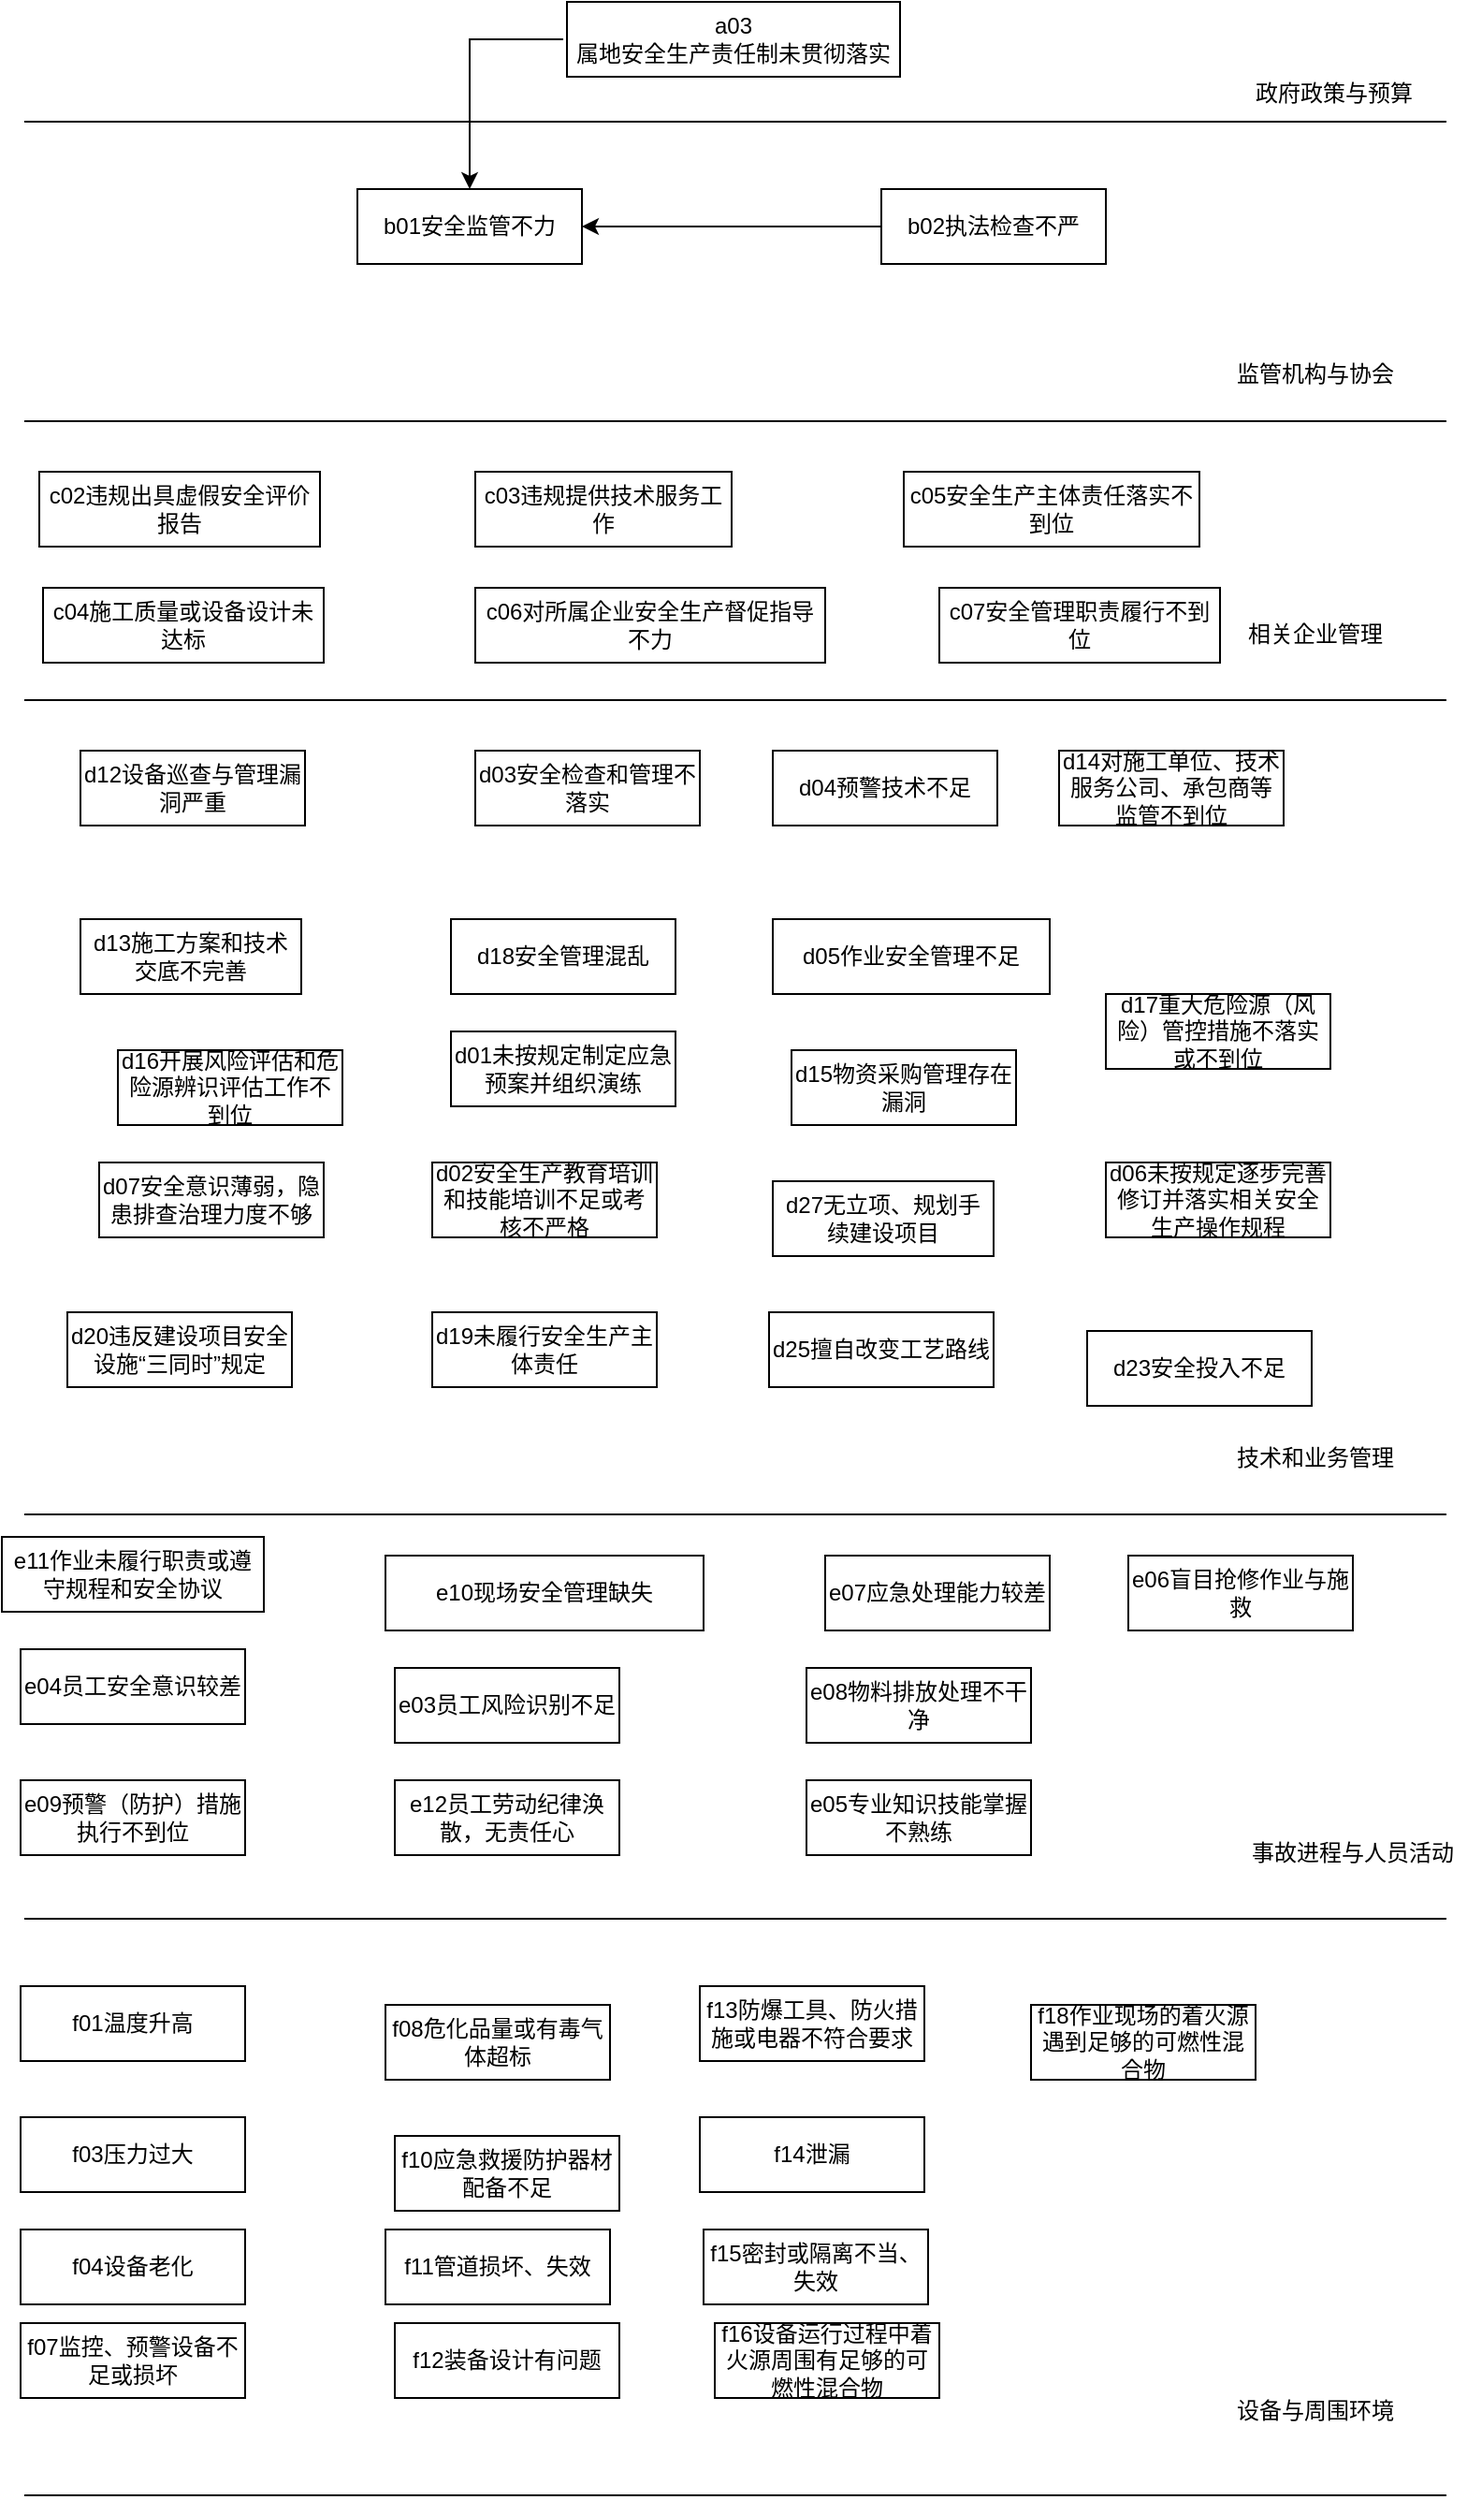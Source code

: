 <mxfile version="22.1.5" type="github">
  <diagram name="第 1 页" id="cSXOt_If06tRuQNw9_Id">
    <mxGraphModel dx="985" dy="551" grid="1" gridSize="10" guides="1" tooltips="1" connect="1" arrows="1" fold="1" page="1" pageScale="1" pageWidth="583" pageHeight="827" math="0" shadow="0">
      <root>
        <mxCell id="0" />
        <mxCell id="1" parent="0" />
        <mxCell id="D2HSwKxdKyaoGHdWPaQV-1" value="" style="endArrow=none;html=1;rounded=0;" parent="1" edge="1">
          <mxGeometry width="50" height="50" relative="1" as="geometry">
            <mxPoint x="202" y="244" as="sourcePoint" />
            <mxPoint x="962" y="244" as="targetPoint" />
          </mxGeometry>
        </mxCell>
        <mxCell id="D2HSwKxdKyaoGHdWPaQV-2" value="" style="endArrow=none;html=1;rounded=0;" parent="1" edge="1">
          <mxGeometry width="50" height="50" relative="1" as="geometry">
            <mxPoint x="202" y="404" as="sourcePoint" />
            <mxPoint x="962" y="404" as="targetPoint" />
          </mxGeometry>
        </mxCell>
        <mxCell id="D2HSwKxdKyaoGHdWPaQV-3" value="" style="endArrow=none;html=1;rounded=0;" parent="1" edge="1">
          <mxGeometry width="50" height="50" relative="1" as="geometry">
            <mxPoint x="202" y="553" as="sourcePoint" />
            <mxPoint x="962" y="553" as="targetPoint" />
          </mxGeometry>
        </mxCell>
        <mxCell id="D2HSwKxdKyaoGHdWPaQV-4" value="" style="endArrow=none;html=1;rounded=0;" parent="1" edge="1">
          <mxGeometry width="50" height="50" relative="1" as="geometry">
            <mxPoint x="202" y="988" as="sourcePoint" />
            <mxPoint x="962" y="988" as="targetPoint" />
          </mxGeometry>
        </mxCell>
        <mxCell id="D2HSwKxdKyaoGHdWPaQV-5" value="" style="endArrow=none;html=1;rounded=0;" parent="1" edge="1">
          <mxGeometry width="50" height="50" relative="1" as="geometry">
            <mxPoint x="202" y="1204" as="sourcePoint" />
            <mxPoint x="962" y="1204" as="targetPoint" />
          </mxGeometry>
        </mxCell>
        <mxCell id="D2HSwKxdKyaoGHdWPaQV-6" value="政府政策与预算" style="text;html=1;strokeColor=none;fillColor=none;align=center;verticalAlign=middle;whiteSpace=wrap;rounded=0;" parent="1" vertex="1">
          <mxGeometry x="852" y="214" width="100" height="30" as="geometry" />
        </mxCell>
        <mxCell id="D2HSwKxdKyaoGHdWPaQV-7" value="监管机构与协会" style="text;html=1;strokeColor=none;fillColor=none;align=center;verticalAlign=middle;whiteSpace=wrap;rounded=0;" parent="1" vertex="1">
          <mxGeometry x="842" y="364" width="100" height="30" as="geometry" />
        </mxCell>
        <mxCell id="D2HSwKxdKyaoGHdWPaQV-8" value="相关企业管理" style="text;html=1;strokeColor=none;fillColor=none;align=center;verticalAlign=middle;whiteSpace=wrap;rounded=0;" parent="1" vertex="1">
          <mxGeometry x="842" y="503" width="100" height="30" as="geometry" />
        </mxCell>
        <mxCell id="D2HSwKxdKyaoGHdWPaQV-9" value="技术和业务管理" style="text;html=1;strokeColor=none;fillColor=none;align=center;verticalAlign=middle;whiteSpace=wrap;rounded=0;" parent="1" vertex="1">
          <mxGeometry x="842" y="943" width="100" height="30" as="geometry" />
        </mxCell>
        <mxCell id="D2HSwKxdKyaoGHdWPaQV-10" value="事故进程与人员活动" style="text;html=1;strokeColor=none;fillColor=none;align=center;verticalAlign=middle;whiteSpace=wrap;rounded=0;" parent="1" vertex="1">
          <mxGeometry x="852" y="1154" width="120" height="30" as="geometry" />
        </mxCell>
        <mxCell id="D2HSwKxdKyaoGHdWPaQV-11" value="设备与周围环境" style="text;html=1;strokeColor=none;fillColor=none;align=center;verticalAlign=middle;whiteSpace=wrap;rounded=0;" parent="1" vertex="1">
          <mxGeometry x="842" y="1452" width="100" height="30" as="geometry" />
        </mxCell>
        <mxCell id="D2HSwKxdKyaoGHdWPaQV-12" value="" style="endArrow=none;html=1;rounded=0;" parent="1" edge="1">
          <mxGeometry width="50" height="50" relative="1" as="geometry">
            <mxPoint x="202" y="1512" as="sourcePoint" />
            <mxPoint x="962" y="1512" as="targetPoint" />
          </mxGeometry>
        </mxCell>
        <mxCell id="D2HSwKxdKyaoGHdWPaQV-16" value="a03&lt;br&gt;属地安全生产责任制未贯彻落实" style="rounded=0;whiteSpace=wrap;html=1;" parent="1" vertex="1">
          <mxGeometry x="492" y="180" width="178" height="40" as="geometry" />
        </mxCell>
        <mxCell id="D2HSwKxdKyaoGHdWPaQV-20" value="b01安全监管不力" style="rounded=0;whiteSpace=wrap;html=1;" parent="1" vertex="1">
          <mxGeometry x="380" y="280" width="120" height="40" as="geometry" />
        </mxCell>
        <mxCell id="D2HSwKxdKyaoGHdWPaQV-21" value="b02执法检查不严" style="rounded=0;whiteSpace=wrap;html=1;" parent="1" vertex="1">
          <mxGeometry x="660" y="280" width="120" height="40" as="geometry" />
        </mxCell>
        <mxCell id="D2HSwKxdKyaoGHdWPaQV-25" value="c02违规出具虚假安全评价报告" style="rounded=0;whiteSpace=wrap;html=1;" parent="1" vertex="1">
          <mxGeometry x="210" y="431" width="150" height="40" as="geometry" />
        </mxCell>
        <mxCell id="D2HSwKxdKyaoGHdWPaQV-26" value="c03违规提供技术服务工作" style="rounded=0;whiteSpace=wrap;html=1;" parent="1" vertex="1">
          <mxGeometry x="443" y="431" width="137" height="40" as="geometry" />
        </mxCell>
        <mxCell id="D2HSwKxdKyaoGHdWPaQV-28" value="c05安全生产主体责任落实不到位" style="rounded=0;whiteSpace=wrap;html=1;" parent="1" vertex="1">
          <mxGeometry x="672" y="431" width="158" height="40" as="geometry" />
        </mxCell>
        <mxCell id="D2HSwKxdKyaoGHdWPaQV-31" value="d01未按规定制定应急预案并组织演练" style="rounded=0;whiteSpace=wrap;html=1;" parent="1" vertex="1">
          <mxGeometry x="430" y="730" width="120" height="40" as="geometry" />
        </mxCell>
        <mxCell id="D2HSwKxdKyaoGHdWPaQV-32" value="d02安全生产教育培训和技能培训不足或考核不严格" style="rounded=0;whiteSpace=wrap;html=1;" parent="1" vertex="1">
          <mxGeometry x="420" y="800" width="120" height="40" as="geometry" />
        </mxCell>
        <mxCell id="D2HSwKxdKyaoGHdWPaQV-33" value="d03安全检查和管理不落实" style="rounded=0;whiteSpace=wrap;html=1;" parent="1" vertex="1">
          <mxGeometry x="443" y="580" width="120" height="40" as="geometry" />
        </mxCell>
        <mxCell id="D2HSwKxdKyaoGHdWPaQV-35" value="d05作业安全管理不足" style="rounded=0;whiteSpace=wrap;html=1;" parent="1" vertex="1">
          <mxGeometry x="602" y="670" width="148" height="40" as="geometry" />
        </mxCell>
        <mxCell id="D2HSwKxdKyaoGHdWPaQV-36" value="d06未按规定逐步完善修订并落实相关安全生产操作规程" style="rounded=0;whiteSpace=wrap;html=1;" parent="1" vertex="1">
          <mxGeometry x="780" y="800" width="120" height="40" as="geometry" />
        </mxCell>
        <mxCell id="D2HSwKxdKyaoGHdWPaQV-37" value="d07安全意识薄弱，隐患排查治理力度不够" style="rounded=0;whiteSpace=wrap;html=1;" parent="1" vertex="1">
          <mxGeometry x="242" y="800" width="120" height="40" as="geometry" />
        </mxCell>
        <mxCell id="D2HSwKxdKyaoGHdWPaQV-42" value="d12设备巡查与管理漏洞严重" style="rounded=0;whiteSpace=wrap;html=1;" parent="1" vertex="1">
          <mxGeometry x="232" y="580" width="120" height="40" as="geometry" />
        </mxCell>
        <mxCell id="D2HSwKxdKyaoGHdWPaQV-43" value="d13施工方案和技术交底不完善" style="rounded=0;whiteSpace=wrap;html=1;" parent="1" vertex="1">
          <mxGeometry x="232" y="670" width="118" height="40" as="geometry" />
        </mxCell>
        <mxCell id="D2HSwKxdKyaoGHdWPaQV-44" value="d14对施工单位、技术服务公司、承包商等监管不到位" style="rounded=0;whiteSpace=wrap;html=1;" parent="1" vertex="1">
          <mxGeometry x="755" y="580" width="120" height="40" as="geometry" />
        </mxCell>
        <mxCell id="D2HSwKxdKyaoGHdWPaQV-46" value="d16开展风险评估和危险源辨识评估工作不到位" style="rounded=0;whiteSpace=wrap;html=1;" parent="1" vertex="1">
          <mxGeometry x="252" y="740" width="120" height="40" as="geometry" />
        </mxCell>
        <mxCell id="D2HSwKxdKyaoGHdWPaQV-47" value="d17重大危险源（风险）管控措施不落实或不到位" style="rounded=0;whiteSpace=wrap;html=1;" parent="1" vertex="1">
          <mxGeometry x="780" y="710" width="120" height="40" as="geometry" />
        </mxCell>
        <mxCell id="D2HSwKxdKyaoGHdWPaQV-48" value="d18安全管理混乱" style="rounded=0;whiteSpace=wrap;html=1;" parent="1" vertex="1">
          <mxGeometry x="430" y="670" width="120" height="40" as="geometry" />
        </mxCell>
        <mxCell id="D2HSwKxdKyaoGHdWPaQV-49" value="d19未履行安全生产主体责任" style="rounded=0;whiteSpace=wrap;html=1;" parent="1" vertex="1">
          <mxGeometry x="420" y="880" width="120" height="40" as="geometry" />
        </mxCell>
        <mxCell id="D2HSwKxdKyaoGHdWPaQV-51" value="d23安全投入不足" style="rounded=0;whiteSpace=wrap;html=1;" parent="1" vertex="1">
          <mxGeometry x="770" y="890" width="120" height="40" as="geometry" />
        </mxCell>
        <mxCell id="D2HSwKxdKyaoGHdWPaQV-60" value="e06盲目抢修作业与施救" style="rounded=0;whiteSpace=wrap;html=1;" parent="1" vertex="1">
          <mxGeometry x="792" y="1010" width="120" height="40" as="geometry" />
        </mxCell>
        <mxCell id="D2HSwKxdKyaoGHdWPaQV-61" value="e11作业未履行职责或遵守规程和安全协议" style="rounded=0;whiteSpace=wrap;html=1;" parent="1" vertex="1">
          <mxGeometry x="190" y="1000" width="140" height="40" as="geometry" />
        </mxCell>
        <mxCell id="D2HSwKxdKyaoGHdWPaQV-63" value="e07应急处理能力较差" style="rounded=0;whiteSpace=wrap;html=1;" parent="1" vertex="1">
          <mxGeometry x="630" y="1010" width="120" height="40" as="geometry" />
        </mxCell>
        <mxCell id="D2HSwKxdKyaoGHdWPaQV-65" value="e03员工风险识别不足" style="rounded=0;whiteSpace=wrap;html=1;" parent="1" vertex="1">
          <mxGeometry x="400" y="1070" width="120" height="40" as="geometry" />
        </mxCell>
        <mxCell id="D2HSwKxdKyaoGHdWPaQV-68" value="e04员工安全意识较差" style="rounded=0;whiteSpace=wrap;html=1;" parent="1" vertex="1">
          <mxGeometry x="200" y="1060" width="120" height="40" as="geometry" />
        </mxCell>
        <mxCell id="D2HSwKxdKyaoGHdWPaQV-70" value="e12员工劳动纪律涣散，无责任心" style="rounded=0;whiteSpace=wrap;html=1;" parent="1" vertex="1">
          <mxGeometry x="400" y="1130" width="120" height="40" as="geometry" />
        </mxCell>
        <mxCell id="D2HSwKxdKyaoGHdWPaQV-71" value="e05专业知识技能掌握不熟练" style="rounded=0;whiteSpace=wrap;html=1;" parent="1" vertex="1">
          <mxGeometry x="620" y="1130" width="120" height="40" as="geometry" />
        </mxCell>
        <mxCell id="D2HSwKxdKyaoGHdWPaQV-72" value="e10现场安全管理缺失" style="rounded=0;whiteSpace=wrap;html=1;" parent="1" vertex="1">
          <mxGeometry x="395" y="1010" width="170" height="40" as="geometry" />
        </mxCell>
        <mxCell id="D2HSwKxdKyaoGHdWPaQV-85" value="f03压力过大" style="rounded=0;whiteSpace=wrap;html=1;" parent="1" vertex="1">
          <mxGeometry x="200" y="1310" width="120" height="40" as="geometry" />
        </mxCell>
        <mxCell id="cpaYwVjUg7fbwdwy47s0-3" value="" style="endArrow=classic;html=1;rounded=0;entryX=0.5;entryY=0;entryDx=0;entryDy=0;" edge="1" parent="1" target="D2HSwKxdKyaoGHdWPaQV-20">
          <mxGeometry width="50" height="50" relative="1" as="geometry">
            <mxPoint x="490" y="200" as="sourcePoint" />
            <mxPoint x="442" y="280" as="targetPoint" />
            <Array as="points">
              <mxPoint x="440" y="200" />
            </Array>
          </mxGeometry>
        </mxCell>
        <mxCell id="cpaYwVjUg7fbwdwy47s0-4" value="" style="endArrow=classic;html=1;rounded=0;entryX=1;entryY=0.5;entryDx=0;entryDy=0;" edge="1" parent="1" target="D2HSwKxdKyaoGHdWPaQV-20">
          <mxGeometry width="50" height="50" relative="1" as="geometry">
            <mxPoint x="660" y="300" as="sourcePoint" />
            <mxPoint x="710" y="250" as="targetPoint" />
          </mxGeometry>
        </mxCell>
        <mxCell id="cpaYwVjUg7fbwdwy47s0-5" value="c04施工质量或设备设计未达标" style="rounded=0;whiteSpace=wrap;html=1;" vertex="1" parent="1">
          <mxGeometry x="212" y="493" width="150" height="40" as="geometry" />
        </mxCell>
        <mxCell id="cpaYwVjUg7fbwdwy47s0-6" value="c06对所属企业安全生产督促指导不力" style="rounded=0;whiteSpace=wrap;html=1;" vertex="1" parent="1">
          <mxGeometry x="443" y="493" width="187" height="40" as="geometry" />
        </mxCell>
        <mxCell id="cpaYwVjUg7fbwdwy47s0-7" value="c07安全管理职责履行不到位" style="rounded=0;whiteSpace=wrap;html=1;" vertex="1" parent="1">
          <mxGeometry x="691" y="493" width="150" height="40" as="geometry" />
        </mxCell>
        <mxCell id="cpaYwVjUg7fbwdwy47s0-9" value="d04预警技术不足" style="rounded=0;whiteSpace=wrap;html=1;" vertex="1" parent="1">
          <mxGeometry x="602" y="580" width="120" height="40" as="geometry" />
        </mxCell>
        <mxCell id="cpaYwVjUg7fbwdwy47s0-10" value="d15物资采购管理存在漏洞" style="rounded=0;whiteSpace=wrap;html=1;" vertex="1" parent="1">
          <mxGeometry x="612" y="740" width="120" height="40" as="geometry" />
        </mxCell>
        <mxCell id="cpaYwVjUg7fbwdwy47s0-11" value="d20违反建设项目安全设施“三同时”规定" style="rounded=0;whiteSpace=wrap;html=1;" vertex="1" parent="1">
          <mxGeometry x="225" y="880" width="120" height="40" as="geometry" />
        </mxCell>
        <mxCell id="cpaYwVjUg7fbwdwy47s0-12" value="d25擅自改变工艺路线" style="rounded=0;whiteSpace=wrap;html=1;" vertex="1" parent="1">
          <mxGeometry x="600" y="880" width="120" height="40" as="geometry" />
        </mxCell>
        <mxCell id="cpaYwVjUg7fbwdwy47s0-13" value="d27无立项、规划手续建设项目" style="rounded=0;whiteSpace=wrap;html=1;" vertex="1" parent="1">
          <mxGeometry x="602" y="810" width="118" height="40" as="geometry" />
        </mxCell>
        <mxCell id="cpaYwVjUg7fbwdwy47s0-14" value="e08物料排放处理不干净" style="rounded=0;whiteSpace=wrap;html=1;" vertex="1" parent="1">
          <mxGeometry x="620" y="1070" width="120" height="40" as="geometry" />
        </mxCell>
        <mxCell id="cpaYwVjUg7fbwdwy47s0-15" value="e09预警（防护）措施执行不到位" style="rounded=0;whiteSpace=wrap;html=1;" vertex="1" parent="1">
          <mxGeometry x="200" y="1130" width="120" height="40" as="geometry" />
        </mxCell>
        <mxCell id="cpaYwVjUg7fbwdwy47s0-16" value="f01温度升高" style="rounded=0;whiteSpace=wrap;html=1;" vertex="1" parent="1">
          <mxGeometry x="200" y="1240" width="120" height="40" as="geometry" />
        </mxCell>
        <mxCell id="cpaYwVjUg7fbwdwy47s0-17" value="f04设备老化" style="rounded=0;whiteSpace=wrap;html=1;" vertex="1" parent="1">
          <mxGeometry x="200" y="1370" width="120" height="40" as="geometry" />
        </mxCell>
        <mxCell id="cpaYwVjUg7fbwdwy47s0-18" value="f07监控、预警设备不足或损坏" style="rounded=0;whiteSpace=wrap;html=1;" vertex="1" parent="1">
          <mxGeometry x="200" y="1420" width="120" height="40" as="geometry" />
        </mxCell>
        <mxCell id="cpaYwVjUg7fbwdwy47s0-19" value="f08危化品量或有毒气体超标" style="rounded=0;whiteSpace=wrap;html=1;" vertex="1" parent="1">
          <mxGeometry x="395" y="1250" width="120" height="40" as="geometry" />
        </mxCell>
        <mxCell id="cpaYwVjUg7fbwdwy47s0-20" value="f10应急救援防护器材配备不足" style="rounded=0;whiteSpace=wrap;html=1;" vertex="1" parent="1">
          <mxGeometry x="400" y="1320" width="120" height="40" as="geometry" />
        </mxCell>
        <mxCell id="cpaYwVjUg7fbwdwy47s0-21" value="f11管道损坏、失效" style="rounded=0;whiteSpace=wrap;html=1;" vertex="1" parent="1">
          <mxGeometry x="395" y="1370" width="120" height="40" as="geometry" />
        </mxCell>
        <mxCell id="cpaYwVjUg7fbwdwy47s0-22" value="f12装备设计有问题" style="rounded=0;whiteSpace=wrap;html=1;" vertex="1" parent="1">
          <mxGeometry x="400" y="1420" width="120" height="40" as="geometry" />
        </mxCell>
        <mxCell id="cpaYwVjUg7fbwdwy47s0-23" value="f13防爆工具、防火措施或电器不符合要求" style="rounded=0;whiteSpace=wrap;html=1;" vertex="1" parent="1">
          <mxGeometry x="563" y="1240" width="120" height="40" as="geometry" />
        </mxCell>
        <mxCell id="cpaYwVjUg7fbwdwy47s0-24" value="f14泄漏" style="rounded=0;whiteSpace=wrap;html=1;" vertex="1" parent="1">
          <mxGeometry x="563" y="1310" width="120" height="40" as="geometry" />
        </mxCell>
        <mxCell id="cpaYwVjUg7fbwdwy47s0-25" value="f15密封或隔离不当、失效" style="rounded=0;whiteSpace=wrap;html=1;" vertex="1" parent="1">
          <mxGeometry x="565" y="1370" width="120" height="40" as="geometry" />
        </mxCell>
        <mxCell id="cpaYwVjUg7fbwdwy47s0-26" value="f16设备运行过程中着火源周围有足够的可燃性混合物" style="rounded=0;whiteSpace=wrap;html=1;" vertex="1" parent="1">
          <mxGeometry x="571" y="1420" width="120" height="40" as="geometry" />
        </mxCell>
        <mxCell id="cpaYwVjUg7fbwdwy47s0-27" value="f18作业现场的着火源遇到足够的可燃性混合物" style="rounded=0;whiteSpace=wrap;html=1;" vertex="1" parent="1">
          <mxGeometry x="740" y="1250" width="120" height="40" as="geometry" />
        </mxCell>
      </root>
    </mxGraphModel>
  </diagram>
</mxfile>
